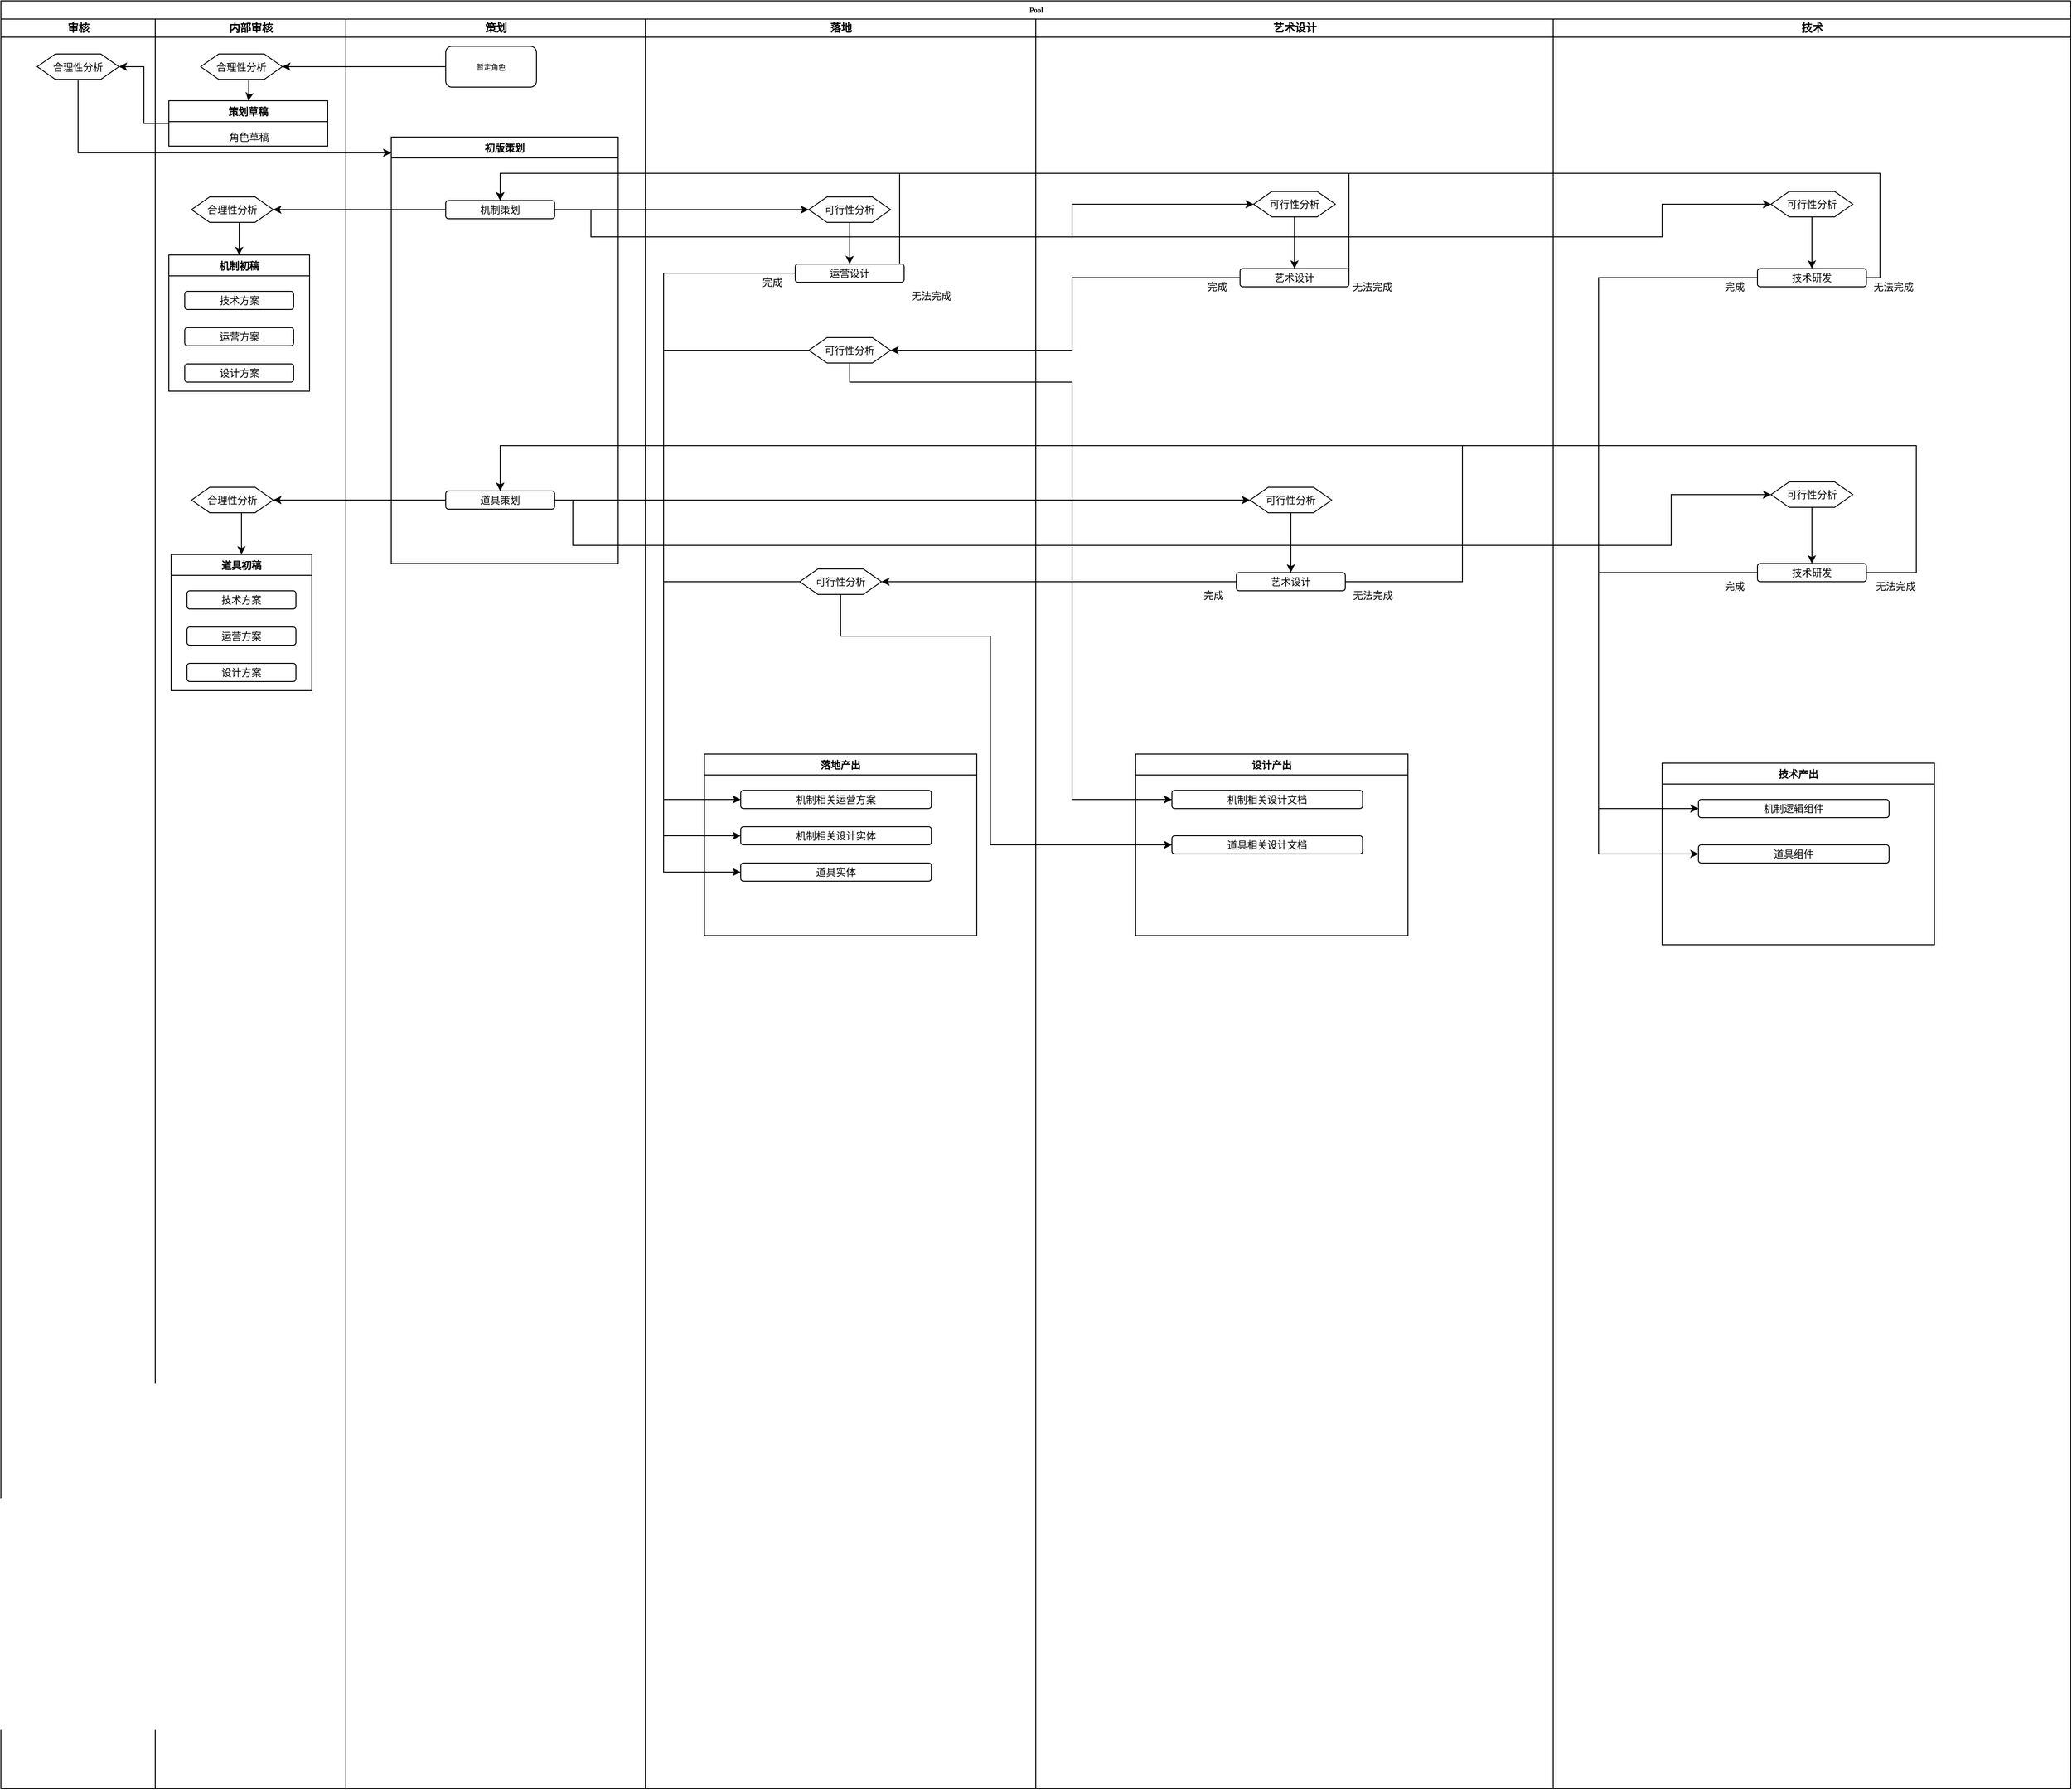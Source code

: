 <mxfile version="15.7.3" type="github">
  <diagram name="Page-1" id="74e2e168-ea6b-b213-b513-2b3c1d86103e">
    <mxGraphModel dx="1221" dy="706" grid="1" gridSize="10" guides="1" tooltips="1" connect="1" arrows="1" fold="1" page="1" pageScale="1" pageWidth="1100" pageHeight="850" background="none" math="0" shadow="0">
      <root>
        <mxCell id="0" />
        <mxCell id="1" parent="0" />
        <mxCell id="77e6c97f196da883-1" value="Pool" style="swimlane;html=1;childLayout=stackLayout;startSize=20;rounded=0;shadow=0;labelBackgroundColor=none;strokeWidth=1;fontFamily=Verdana;fontSize=8;align=center;" parent="1" vertex="1">
          <mxGeometry x="70" y="40" width="2280" height="1970" as="geometry" />
        </mxCell>
        <mxCell id="77e6c97f196da883-2" value="审核" style="swimlane;html=1;startSize=20;" parent="77e6c97f196da883-1" vertex="1">
          <mxGeometry y="20" width="170" height="1950" as="geometry" />
        </mxCell>
        <mxCell id="MG7vjCwYbkdOlMrGwm35-47" value="合理性分析" style="shape=hexagon;perimeter=hexagonPerimeter2;whiteSpace=wrap;html=1;fixedSize=1;fontSize=11;" vertex="1" parent="77e6c97f196da883-2">
          <mxGeometry x="40" y="38.5" width="90" height="28" as="geometry" />
        </mxCell>
        <mxCell id="77e6c97f196da883-3" value="内部审核" style="swimlane;html=1;startSize=20;" parent="77e6c97f196da883-1" vertex="1">
          <mxGeometry x="170" y="20" width="210" height="1950" as="geometry" />
        </mxCell>
        <mxCell id="MG7vjCwYbkdOlMrGwm35-44" value="合理性分析" style="shape=hexagon;perimeter=hexagonPerimeter2;whiteSpace=wrap;html=1;fixedSize=1;fontSize=11;" vertex="1" parent="77e6c97f196da883-3">
          <mxGeometry x="40" y="196" width="90" height="28" as="geometry" />
        </mxCell>
        <mxCell id="MG7vjCwYbkdOlMrGwm35-71" style="edgeStyle=orthogonalEdgeStyle;rounded=0;orthogonalLoop=1;jettySize=auto;html=1;entryX=0.5;entryY=0;entryDx=0;entryDy=0;fontSize=11;" edge="1" parent="77e6c97f196da883-3" source="MG7vjCwYbkdOlMrGwm35-45" target="MG7vjCwYbkdOlMrGwm35-69">
          <mxGeometry relative="1" as="geometry">
            <Array as="points">
              <mxPoint x="103" y="87" />
              <mxPoint x="103" y="87" />
            </Array>
          </mxGeometry>
        </mxCell>
        <mxCell id="MG7vjCwYbkdOlMrGwm35-45" value="合理性分析" style="shape=hexagon;perimeter=hexagonPerimeter2;whiteSpace=wrap;html=1;fixedSize=1;fontSize=11;" vertex="1" parent="77e6c97f196da883-3">
          <mxGeometry x="50" y="38.5" width="90" height="28" as="geometry" />
        </mxCell>
        <mxCell id="MG7vjCwYbkdOlMrGwm35-62" value="合理性分析" style="shape=hexagon;perimeter=hexagonPerimeter2;whiteSpace=wrap;html=1;fixedSize=1;fontSize=11;" vertex="1" parent="77e6c97f196da883-3">
          <mxGeometry x="40" y="516" width="90" height="28" as="geometry" />
        </mxCell>
        <mxCell id="MG7vjCwYbkdOlMrGwm35-67" value="机制初稿" style="swimlane;fontSize=11;" vertex="1" parent="77e6c97f196da883-3">
          <mxGeometry x="15" y="260" width="155" height="150" as="geometry" />
        </mxCell>
        <mxCell id="MG7vjCwYbkdOlMrGwm35-74" value="技术方案" style="rounded=1;whiteSpace=wrap;html=1;fontSize=11;" vertex="1" parent="MG7vjCwYbkdOlMrGwm35-67">
          <mxGeometry x="17.5" y="40" width="120" height="20" as="geometry" />
        </mxCell>
        <mxCell id="MG7vjCwYbkdOlMrGwm35-75" value="运营方案" style="rounded=1;whiteSpace=wrap;html=1;fontSize=11;" vertex="1" parent="MG7vjCwYbkdOlMrGwm35-67">
          <mxGeometry x="17.5" y="80" width="120" height="20" as="geometry" />
        </mxCell>
        <mxCell id="MG7vjCwYbkdOlMrGwm35-76" value="设计方案" style="rounded=1;whiteSpace=wrap;html=1;fontSize=11;" vertex="1" parent="MG7vjCwYbkdOlMrGwm35-67">
          <mxGeometry x="17.5" y="120" width="120" height="20" as="geometry" />
        </mxCell>
        <mxCell id="MG7vjCwYbkdOlMrGwm35-69" value="策划草稿" style="swimlane;fontSize=11;startSize=23;" vertex="1" parent="77e6c97f196da883-3">
          <mxGeometry x="15" y="90" width="175" height="50" as="geometry" />
        </mxCell>
        <mxCell id="MG7vjCwYbkdOlMrGwm35-70" value="角色草稿" style="text;html=1;align=center;verticalAlign=middle;resizable=0;points=[];autosize=1;strokeColor=none;fillColor=none;fontSize=11;" vertex="1" parent="MG7vjCwYbkdOlMrGwm35-69">
          <mxGeometry x="57.5" y="30" width="60" height="20" as="geometry" />
        </mxCell>
        <mxCell id="MG7vjCwYbkdOlMrGwm35-66" style="edgeStyle=orthogonalEdgeStyle;rounded=0;orthogonalLoop=1;jettySize=auto;html=1;fontSize=11;entryX=0.5;entryY=0;entryDx=0;entryDy=0;" edge="1" parent="77e6c97f196da883-3" source="MG7vjCwYbkdOlMrGwm35-44" target="MG7vjCwYbkdOlMrGwm35-67">
          <mxGeometry relative="1" as="geometry">
            <mxPoint x="85" y="250" as="targetPoint" />
            <Array as="points">
              <mxPoint x="93" y="244" />
            </Array>
          </mxGeometry>
        </mxCell>
        <mxCell id="MG7vjCwYbkdOlMrGwm35-78" value="道具初稿" style="swimlane;fontSize=11;" vertex="1" parent="77e6c97f196da883-3">
          <mxGeometry x="17.5" y="590" width="155" height="150" as="geometry" />
        </mxCell>
        <mxCell id="MG7vjCwYbkdOlMrGwm35-79" value="技术方案" style="rounded=1;whiteSpace=wrap;html=1;fontSize=11;" vertex="1" parent="MG7vjCwYbkdOlMrGwm35-78">
          <mxGeometry x="17.5" y="40" width="120" height="20" as="geometry" />
        </mxCell>
        <mxCell id="MG7vjCwYbkdOlMrGwm35-80" value="运营方案" style="rounded=1;whiteSpace=wrap;html=1;fontSize=11;" vertex="1" parent="MG7vjCwYbkdOlMrGwm35-78">
          <mxGeometry x="17.5" y="80" width="120" height="20" as="geometry" />
        </mxCell>
        <mxCell id="MG7vjCwYbkdOlMrGwm35-81" value="设计方案" style="rounded=1;whiteSpace=wrap;html=1;fontSize=11;" vertex="1" parent="MG7vjCwYbkdOlMrGwm35-78">
          <mxGeometry x="17.5" y="120" width="120" height="20" as="geometry" />
        </mxCell>
        <mxCell id="MG7vjCwYbkdOlMrGwm35-77" style="edgeStyle=orthogonalEdgeStyle;rounded=0;orthogonalLoop=1;jettySize=auto;html=1;fontSize=11;entryX=0.5;entryY=0;entryDx=0;entryDy=0;" edge="1" parent="77e6c97f196da883-3" source="MG7vjCwYbkdOlMrGwm35-62" target="MG7vjCwYbkdOlMrGwm35-78">
          <mxGeometry relative="1" as="geometry">
            <mxPoint x="85" y="590" as="targetPoint" />
            <Array as="points">
              <mxPoint x="95" y="560" />
              <mxPoint x="95" y="560" />
            </Array>
          </mxGeometry>
        </mxCell>
        <mxCell id="77e6c97f196da883-4" value="策划" style="swimlane;html=1;startSize=20;" parent="77e6c97f196da883-1" vertex="1">
          <mxGeometry x="380" y="20" width="330" height="1950" as="geometry" />
        </mxCell>
        <mxCell id="77e6c97f196da883-8" value="暂定角色" style="rounded=1;whiteSpace=wrap;html=1;shadow=0;labelBackgroundColor=none;strokeWidth=1;fontFamily=Verdana;fontSize=8;align=center;" parent="77e6c97f196da883-4" vertex="1">
          <mxGeometry x="110" y="30" width="100" height="45" as="geometry" />
        </mxCell>
        <mxCell id="6iCR6SdlAm49ne0eKqpE-15" value="初版策划" style="swimlane;fontSize=11;" parent="77e6c97f196da883-4" vertex="1">
          <mxGeometry x="50" y="130" width="250" height="470" as="geometry" />
        </mxCell>
        <mxCell id="6iCR6SdlAm49ne0eKqpE-18" value="机制策划" style="rounded=1;whiteSpace=wrap;html=1;fontSize=11;" parent="6iCR6SdlAm49ne0eKqpE-15" vertex="1">
          <mxGeometry x="60" y="70" width="120" height="20" as="geometry" />
        </mxCell>
        <mxCell id="6iCR6SdlAm49ne0eKqpE-19" value="道具策划" style="rounded=1;whiteSpace=wrap;html=1;fontSize=11;" parent="6iCR6SdlAm49ne0eKqpE-15" vertex="1">
          <mxGeometry x="60" y="390" width="120" height="20" as="geometry" />
        </mxCell>
        <mxCell id="6iCR6SdlAm49ne0eKqpE-16" style="edgeStyle=orthogonalEdgeStyle;rounded=0;orthogonalLoop=1;jettySize=auto;html=1;fontSize=11;entryX=0;entryY=0.037;entryDx=0;entryDy=0;entryPerimeter=0;exitX=0.5;exitY=1;exitDx=0;exitDy=0;" parent="77e6c97f196da883-1" source="MG7vjCwYbkdOlMrGwm35-47" target="6iCR6SdlAm49ne0eKqpE-15" edge="1">
          <mxGeometry relative="1" as="geometry">
            <mxPoint x="80" y="190" as="targetPoint" />
            <Array as="points">
              <mxPoint x="85" y="167" />
            </Array>
            <mxPoint x="80.059" y="142.46" as="sourcePoint" />
          </mxGeometry>
        </mxCell>
        <mxCell id="6iCR6SdlAm49ne0eKqpE-26" style="edgeStyle=orthogonalEdgeStyle;rounded=0;orthogonalLoop=1;jettySize=auto;html=1;entryX=1;entryY=0.5;entryDx=0;entryDy=0;fontSize=11;" parent="77e6c97f196da883-1" source="6iCR6SdlAm49ne0eKqpE-18" target="MG7vjCwYbkdOlMrGwm35-44" edge="1">
          <mxGeometry relative="1" as="geometry">
            <mxPoint x="277.28" y="231.54" as="targetPoint" />
          </mxGeometry>
        </mxCell>
        <mxCell id="MG7vjCwYbkdOlMrGwm35-19" style="edgeStyle=orthogonalEdgeStyle;rounded=0;orthogonalLoop=1;jettySize=auto;html=1;entryX=0;entryY=0.5;entryDx=0;entryDy=0;fontSize=11;" edge="1" parent="77e6c97f196da883-1" source="6iCR6SdlAm49ne0eKqpE-18" target="MG7vjCwYbkdOlMrGwm35-18">
          <mxGeometry relative="1" as="geometry" />
        </mxCell>
        <mxCell id="MG7vjCwYbkdOlMrGwm35-21" style="edgeStyle=orthogonalEdgeStyle;rounded=0;orthogonalLoop=1;jettySize=auto;html=1;fontSize=11;entryX=0.5;entryY=0;entryDx=0;entryDy=0;exitX=1;exitY=0.5;exitDx=0;exitDy=0;" edge="1" parent="77e6c97f196da883-1" source="6iCR6SdlAm49ne0eKqpE-63" target="6iCR6SdlAm49ne0eKqpE-18">
          <mxGeometry relative="1" as="geometry">
            <mxPoint x="990" y="160" as="targetPoint" />
            <Array as="points">
              <mxPoint x="990" y="300" />
              <mxPoint x="990" y="190" />
              <mxPoint x="550" y="190" />
            </Array>
          </mxGeometry>
        </mxCell>
        <mxCell id="MG7vjCwYbkdOlMrGwm35-23" style="edgeStyle=orthogonalEdgeStyle;rounded=0;orthogonalLoop=1;jettySize=auto;html=1;fontSize=11;entryX=0;entryY=0.5;entryDx=0;entryDy=0;" edge="1" parent="77e6c97f196da883-1" source="6iCR6SdlAm49ne0eKqpE-18" target="MG7vjCwYbkdOlMrGwm35-22">
          <mxGeometry relative="1" as="geometry">
            <mxPoint x="1270" y="180" as="targetPoint" />
            <Array as="points">
              <mxPoint x="650" y="230" />
              <mxPoint x="650" y="260" />
              <mxPoint x="1180" y="260" />
              <mxPoint x="1180" y="224" />
            </Array>
          </mxGeometry>
        </mxCell>
        <mxCell id="MG7vjCwYbkdOlMrGwm35-27" style="edgeStyle=orthogonalEdgeStyle;rounded=0;orthogonalLoop=1;jettySize=auto;html=1;fontSize=11;entryX=1;entryY=0.5;entryDx=0;entryDy=0;" edge="1" parent="77e6c97f196da883-1" source="6iCR6SdlAm49ne0eKqpE-73" target="MG7vjCwYbkdOlMrGwm35-28">
          <mxGeometry relative="1" as="geometry">
            <mxPoint x="1040" y="390" as="targetPoint" />
            <Array as="points">
              <mxPoint x="1180" y="305" />
              <mxPoint x="1180" y="385" />
            </Array>
          </mxGeometry>
        </mxCell>
        <mxCell id="MG7vjCwYbkdOlMrGwm35-31" style="edgeStyle=orthogonalEdgeStyle;rounded=0;orthogonalLoop=1;jettySize=auto;html=1;fontSize=11;exitX=1;exitY=0.5;exitDx=0;exitDy=0;entryX=0.5;entryY=0;entryDx=0;entryDy=0;" edge="1" parent="77e6c97f196da883-1" source="6iCR6SdlAm49ne0eKqpE-73" target="6iCR6SdlAm49ne0eKqpE-18">
          <mxGeometry relative="1" as="geometry">
            <mxPoint x="1090" y="190" as="targetPoint" />
            <Array as="points">
              <mxPoint x="1485" y="305" />
              <mxPoint x="1485" y="190" />
              <mxPoint x="510" y="190" />
            </Array>
          </mxGeometry>
        </mxCell>
        <mxCell id="77e6c97f196da883-6" value="落地" style="swimlane;html=1;startSize=20;" parent="77e6c97f196da883-1" vertex="1">
          <mxGeometry x="710" y="20" width="430" height="1950" as="geometry" />
        </mxCell>
        <mxCell id="6iCR6SdlAm49ne0eKqpE-63" value="运营设计" style="rounded=1;whiteSpace=wrap;html=1;fontSize=11;" parent="77e6c97f196da883-6" vertex="1">
          <mxGeometry x="165" y="270" width="120" height="20" as="geometry" />
        </mxCell>
        <mxCell id="6iCR6SdlAm49ne0eKqpE-65" value="&lt;font style=&quot;font-size: 11px&quot;&gt;无法完成&lt;/font&gt;" style="text;html=1;strokeColor=none;fillColor=none;align=center;verticalAlign=middle;whiteSpace=wrap;rounded=0;fontSize=8;" parent="77e6c97f196da883-6" vertex="1">
          <mxGeometry x="270" y="290" width="90" height="30" as="geometry" />
        </mxCell>
        <mxCell id="6iCR6SdlAm49ne0eKqpE-66" value="&lt;font style=&quot;font-size: 11px&quot;&gt;完成&lt;/font&gt;" style="text;html=1;strokeColor=none;fillColor=none;align=center;verticalAlign=middle;whiteSpace=wrap;rounded=0;fontSize=8;" parent="77e6c97f196da883-6" vertex="1">
          <mxGeometry x="115" y="275" width="50" height="30" as="geometry" />
        </mxCell>
        <mxCell id="6iCR6SdlAm49ne0eKqpE-67" value="落地产出" style="swimlane;fontSize=11;" parent="77e6c97f196da883-6" vertex="1">
          <mxGeometry x="65" y="810" width="300" height="200" as="geometry" />
        </mxCell>
        <mxCell id="6iCR6SdlAm49ne0eKqpE-68" value="机制相关运营方案" style="rounded=1;whiteSpace=wrap;html=1;fontSize=11;" parent="6iCR6SdlAm49ne0eKqpE-67" vertex="1">
          <mxGeometry x="40" y="40" width="210" height="20" as="geometry" />
        </mxCell>
        <mxCell id="MG7vjCwYbkdOlMrGwm35-30" value="机制相关设计实体" style="rounded=1;whiteSpace=wrap;html=1;fontSize=11;" vertex="1" parent="6iCR6SdlAm49ne0eKqpE-67">
          <mxGeometry x="40" y="80" width="210" height="20" as="geometry" />
        </mxCell>
        <mxCell id="MG7vjCwYbkdOlMrGwm35-110" value="道具实体" style="rounded=1;whiteSpace=wrap;html=1;fontSize=11;" vertex="1" parent="6iCR6SdlAm49ne0eKqpE-67">
          <mxGeometry x="40" y="120" width="210" height="20" as="geometry" />
        </mxCell>
        <mxCell id="6iCR6SdlAm49ne0eKqpE-69" style="edgeStyle=orthogonalEdgeStyle;rounded=0;orthogonalLoop=1;jettySize=auto;html=1;fontSize=11;entryX=0;entryY=0.5;entryDx=0;entryDy=0;" parent="77e6c97f196da883-6" source="6iCR6SdlAm49ne0eKqpE-63" target="6iCR6SdlAm49ne0eKqpE-68" edge="1">
          <mxGeometry relative="1" as="geometry">
            <mxPoint x="40" y="400" as="targetPoint" />
            <Array as="points">
              <mxPoint x="20" y="280" />
              <mxPoint x="20" y="860" />
            </Array>
          </mxGeometry>
        </mxCell>
        <mxCell id="MG7vjCwYbkdOlMrGwm35-20" style="edgeStyle=orthogonalEdgeStyle;rounded=0;orthogonalLoop=1;jettySize=auto;html=1;entryX=0.5;entryY=0;entryDx=0;entryDy=0;fontSize=11;" edge="1" parent="77e6c97f196da883-6" source="MG7vjCwYbkdOlMrGwm35-18" target="6iCR6SdlAm49ne0eKqpE-63">
          <mxGeometry relative="1" as="geometry" />
        </mxCell>
        <mxCell id="MG7vjCwYbkdOlMrGwm35-18" value="可行性分析" style="shape=hexagon;perimeter=hexagonPerimeter2;whiteSpace=wrap;html=1;fixedSize=1;fontSize=11;" vertex="1" parent="77e6c97f196da883-6">
          <mxGeometry x="180" y="196" width="90" height="28" as="geometry" />
        </mxCell>
        <mxCell id="MG7vjCwYbkdOlMrGwm35-28" value="可行性分析" style="shape=hexagon;perimeter=hexagonPerimeter2;whiteSpace=wrap;html=1;fixedSize=1;fontSize=11;" vertex="1" parent="77e6c97f196da883-6">
          <mxGeometry x="180" y="351" width="90" height="28" as="geometry" />
        </mxCell>
        <mxCell id="MG7vjCwYbkdOlMrGwm35-29" style="edgeStyle=orthogonalEdgeStyle;rounded=0;orthogonalLoop=1;jettySize=auto;html=1;fontSize=11;entryX=0;entryY=0.5;entryDx=0;entryDy=0;" edge="1" parent="77e6c97f196da883-6" source="MG7vjCwYbkdOlMrGwm35-28" target="MG7vjCwYbkdOlMrGwm35-30">
          <mxGeometry relative="1" as="geometry">
            <mxPoint x="20" y="560" as="targetPoint" />
            <Array as="points">
              <mxPoint x="20" y="365" />
              <mxPoint x="20" y="900" />
            </Array>
          </mxGeometry>
        </mxCell>
        <mxCell id="MG7vjCwYbkdOlMrGwm35-107" value="可行性分析" style="shape=hexagon;perimeter=hexagonPerimeter2;whiteSpace=wrap;html=1;fixedSize=1;fontSize=11;" vertex="1" parent="77e6c97f196da883-6">
          <mxGeometry x="170" y="606" width="90" height="28" as="geometry" />
        </mxCell>
        <mxCell id="MG7vjCwYbkdOlMrGwm35-109" style="edgeStyle=orthogonalEdgeStyle;rounded=0;orthogonalLoop=1;jettySize=auto;html=1;fontSize=11;entryX=0;entryY=0.5;entryDx=0;entryDy=0;" edge="1" parent="77e6c97f196da883-6" source="MG7vjCwYbkdOlMrGwm35-107" target="MG7vjCwYbkdOlMrGwm35-110">
          <mxGeometry relative="1" as="geometry">
            <mxPoint x="20" y="940" as="targetPoint" />
            <Array as="points">
              <mxPoint x="20" y="620" />
              <mxPoint x="20" y="940" />
            </Array>
          </mxGeometry>
        </mxCell>
        <mxCell id="77e6c97f196da883-7" value="艺术设计" style="swimlane;html=1;startSize=20;" parent="77e6c97f196da883-1" vertex="1">
          <mxGeometry x="1140" y="20" width="570" height="1950" as="geometry" />
        </mxCell>
        <mxCell id="6iCR6SdlAm49ne0eKqpE-73" value="艺术设计" style="rounded=1;whiteSpace=wrap;html=1;fontSize=11;" parent="77e6c97f196da883-7" vertex="1">
          <mxGeometry x="225" y="275" width="120" height="20" as="geometry" />
        </mxCell>
        <mxCell id="6iCR6SdlAm49ne0eKqpE-75" value="&lt;font style=&quot;font-size: 11px&quot;&gt;无法完成&lt;/font&gt;" style="text;html=1;strokeColor=none;fillColor=none;align=center;verticalAlign=middle;whiteSpace=wrap;rounded=0;fontSize=8;" parent="77e6c97f196da883-7" vertex="1">
          <mxGeometry x="326" y="280" width="90" height="30" as="geometry" />
        </mxCell>
        <mxCell id="6iCR6SdlAm49ne0eKqpE-76" value="&lt;font style=&quot;font-size: 11px&quot;&gt;完成&lt;/font&gt;" style="text;html=1;strokeColor=none;fillColor=none;align=center;verticalAlign=middle;whiteSpace=wrap;rounded=0;fontSize=8;" parent="77e6c97f196da883-7" vertex="1">
          <mxGeometry x="175" y="280" width="50" height="30" as="geometry" />
        </mxCell>
        <mxCell id="6iCR6SdlAm49ne0eKqpE-79" value="设计产出" style="swimlane;fontSize=11;startSize=23;" parent="77e6c97f196da883-7" vertex="1">
          <mxGeometry x="110" y="810" width="300" height="200" as="geometry" />
        </mxCell>
        <mxCell id="6iCR6SdlAm49ne0eKqpE-80" value="机制相关设计文档" style="rounded=1;whiteSpace=wrap;html=1;fontSize=11;" parent="6iCR6SdlAm49ne0eKqpE-79" vertex="1">
          <mxGeometry x="40" y="40" width="210" height="20" as="geometry" />
        </mxCell>
        <mxCell id="MG7vjCwYbkdOlMrGwm35-101" value="道具相关设计文档" style="rounded=1;whiteSpace=wrap;html=1;fontSize=11;" vertex="1" parent="6iCR6SdlAm49ne0eKqpE-79">
          <mxGeometry x="40" y="90" width="210" height="20" as="geometry" />
        </mxCell>
        <mxCell id="MG7vjCwYbkdOlMrGwm35-26" style="edgeStyle=orthogonalEdgeStyle;rounded=0;orthogonalLoop=1;jettySize=auto;html=1;entryX=0.5;entryY=0;entryDx=0;entryDy=0;fontSize=11;" edge="1" parent="77e6c97f196da883-7" source="MG7vjCwYbkdOlMrGwm35-22" target="6iCR6SdlAm49ne0eKqpE-73">
          <mxGeometry relative="1" as="geometry" />
        </mxCell>
        <mxCell id="MG7vjCwYbkdOlMrGwm35-22" value="可行性分析" style="shape=hexagon;perimeter=hexagonPerimeter2;whiteSpace=wrap;html=1;fixedSize=1;fontSize=11;" vertex="1" parent="77e6c97f196da883-7">
          <mxGeometry x="240" y="190" width="90" height="28" as="geometry" />
        </mxCell>
        <mxCell id="MG7vjCwYbkdOlMrGwm35-53" value="可行性分析" style="shape=hexagon;perimeter=hexagonPerimeter2;whiteSpace=wrap;html=1;fixedSize=1;fontSize=11;" vertex="1" parent="77e6c97f196da883-7">
          <mxGeometry x="236" y="516" width="90" height="28" as="geometry" />
        </mxCell>
        <mxCell id="MG7vjCwYbkdOlMrGwm35-99" value="艺术设计" style="rounded=1;whiteSpace=wrap;html=1;fontSize=11;" vertex="1" parent="77e6c97f196da883-7">
          <mxGeometry x="221" y="610" width="120" height="20" as="geometry" />
        </mxCell>
        <mxCell id="MG7vjCwYbkdOlMrGwm35-98" style="edgeStyle=orthogonalEdgeStyle;rounded=0;orthogonalLoop=1;jettySize=auto;html=1;fontSize=11;entryX=0.5;entryY=0;entryDx=0;entryDy=0;" edge="1" parent="77e6c97f196da883-7" source="MG7vjCwYbkdOlMrGwm35-53" target="MG7vjCwYbkdOlMrGwm35-99">
          <mxGeometry relative="1" as="geometry">
            <mxPoint x="281" y="600" as="targetPoint" />
          </mxGeometry>
        </mxCell>
        <mxCell id="MG7vjCwYbkdOlMrGwm35-103" value="&lt;font style=&quot;font-size: 11px&quot;&gt;完成&lt;/font&gt;" style="text;html=1;strokeColor=none;fillColor=none;align=center;verticalAlign=middle;whiteSpace=wrap;rounded=0;fontSize=8;" vertex="1" parent="77e6c97f196da883-7">
          <mxGeometry x="171" y="620" width="50" height="30" as="geometry" />
        </mxCell>
        <mxCell id="MG7vjCwYbkdOlMrGwm35-104" value="&lt;font style=&quot;font-size: 11px&quot;&gt;无法完成&lt;/font&gt;" style="text;html=1;strokeColor=none;fillColor=none;align=center;verticalAlign=middle;whiteSpace=wrap;rounded=0;fontSize=8;" vertex="1" parent="77e6c97f196da883-7">
          <mxGeometry x="338.5" y="620" width="65" height="30" as="geometry" />
        </mxCell>
        <mxCell id="MG7vjCwYbkdOlMrGwm35-32" value="技术" style="swimlane;html=1;startSize=20;" vertex="1" parent="77e6c97f196da883-1">
          <mxGeometry x="1710" y="20" width="570" height="1950" as="geometry" />
        </mxCell>
        <mxCell id="MG7vjCwYbkdOlMrGwm35-42" style="edgeStyle=orthogonalEdgeStyle;rounded=0;orthogonalLoop=1;jettySize=auto;html=1;entryX=0;entryY=0.5;entryDx=0;entryDy=0;fontSize=11;" edge="1" parent="MG7vjCwYbkdOlMrGwm35-32" source="MG7vjCwYbkdOlMrGwm35-33" target="MG7vjCwYbkdOlMrGwm35-37">
          <mxGeometry relative="1" as="geometry">
            <Array as="points">
              <mxPoint x="50" y="285" />
              <mxPoint x="50" y="870" />
            </Array>
          </mxGeometry>
        </mxCell>
        <mxCell id="MG7vjCwYbkdOlMrGwm35-33" value="技术研发" style="rounded=1;whiteSpace=wrap;html=1;fontSize=11;" vertex="1" parent="MG7vjCwYbkdOlMrGwm35-32">
          <mxGeometry x="225" y="275" width="120" height="20" as="geometry" />
        </mxCell>
        <mxCell id="MG7vjCwYbkdOlMrGwm35-34" value="&lt;font style=&quot;font-size: 11px&quot;&gt;无法完成&lt;/font&gt;" style="text;html=1;strokeColor=none;fillColor=none;align=center;verticalAlign=middle;whiteSpace=wrap;rounded=0;fontSize=8;" vertex="1" parent="MG7vjCwYbkdOlMrGwm35-32">
          <mxGeometry x="330" y="280" width="90" height="30" as="geometry" />
        </mxCell>
        <mxCell id="MG7vjCwYbkdOlMrGwm35-35" value="&lt;font style=&quot;font-size: 11px&quot;&gt;完成&lt;/font&gt;" style="text;html=1;strokeColor=none;fillColor=none;align=center;verticalAlign=middle;whiteSpace=wrap;rounded=0;fontSize=8;" vertex="1" parent="MG7vjCwYbkdOlMrGwm35-32">
          <mxGeometry x="175" y="280" width="50" height="30" as="geometry" />
        </mxCell>
        <mxCell id="MG7vjCwYbkdOlMrGwm35-36" value="技术产出" style="swimlane;fontSize=11;startSize=23;" vertex="1" parent="MG7vjCwYbkdOlMrGwm35-32">
          <mxGeometry x="120" y="820" width="300" height="200" as="geometry" />
        </mxCell>
        <mxCell id="MG7vjCwYbkdOlMrGwm35-37" value="机制逻辑组件" style="rounded=1;whiteSpace=wrap;html=1;fontSize=11;" vertex="1" parent="MG7vjCwYbkdOlMrGwm35-36">
          <mxGeometry x="40" y="40" width="210" height="20" as="geometry" />
        </mxCell>
        <mxCell id="MG7vjCwYbkdOlMrGwm35-64" value="道具组件" style="rounded=1;whiteSpace=wrap;html=1;fontSize=11;" vertex="1" parent="MG7vjCwYbkdOlMrGwm35-36">
          <mxGeometry x="40" y="90" width="210" height="20" as="geometry" />
        </mxCell>
        <mxCell id="MG7vjCwYbkdOlMrGwm35-38" style="edgeStyle=orthogonalEdgeStyle;rounded=0;orthogonalLoop=1;jettySize=auto;html=1;entryX=0.5;entryY=0;entryDx=0;entryDy=0;fontSize=11;" edge="1" parent="MG7vjCwYbkdOlMrGwm35-32" source="MG7vjCwYbkdOlMrGwm35-39" target="MG7vjCwYbkdOlMrGwm35-33">
          <mxGeometry relative="1" as="geometry" />
        </mxCell>
        <mxCell id="MG7vjCwYbkdOlMrGwm35-39" value="可行性分析" style="shape=hexagon;perimeter=hexagonPerimeter2;whiteSpace=wrap;html=1;fixedSize=1;fontSize=11;" vertex="1" parent="MG7vjCwYbkdOlMrGwm35-32">
          <mxGeometry x="240" y="190" width="90" height="28" as="geometry" />
        </mxCell>
        <mxCell id="MG7vjCwYbkdOlMrGwm35-55" value="可行性分析" style="shape=hexagon;perimeter=hexagonPerimeter2;whiteSpace=wrap;html=1;fixedSize=1;fontSize=11;" vertex="1" parent="MG7vjCwYbkdOlMrGwm35-32">
          <mxGeometry x="240" y="510" width="90" height="28" as="geometry" />
        </mxCell>
        <mxCell id="MG7vjCwYbkdOlMrGwm35-58" value="技术研发" style="rounded=1;whiteSpace=wrap;html=1;fontSize=11;" vertex="1" parent="MG7vjCwYbkdOlMrGwm35-32">
          <mxGeometry x="225" y="600" width="120" height="20" as="geometry" />
        </mxCell>
        <mxCell id="MG7vjCwYbkdOlMrGwm35-57" style="edgeStyle=orthogonalEdgeStyle;rounded=0;orthogonalLoop=1;jettySize=auto;html=1;fontSize=11;entryX=0.5;entryY=0;entryDx=0;entryDy=0;" edge="1" parent="MG7vjCwYbkdOlMrGwm35-32" source="MG7vjCwYbkdOlMrGwm35-55" target="MG7vjCwYbkdOlMrGwm35-58">
          <mxGeometry relative="1" as="geometry">
            <mxPoint x="285" y="600" as="targetPoint" />
          </mxGeometry>
        </mxCell>
        <mxCell id="MG7vjCwYbkdOlMrGwm35-63" style="edgeStyle=orthogonalEdgeStyle;rounded=0;orthogonalLoop=1;jettySize=auto;html=1;fontSize=11;entryX=0;entryY=0.5;entryDx=0;entryDy=0;" edge="1" parent="MG7vjCwYbkdOlMrGwm35-32" source="MG7vjCwYbkdOlMrGwm35-58" target="MG7vjCwYbkdOlMrGwm35-64">
          <mxGeometry relative="1" as="geometry">
            <mxPoint x="50" y="990" as="targetPoint" />
            <Array as="points">
              <mxPoint x="50" y="610" />
              <mxPoint x="50" y="920" />
            </Array>
          </mxGeometry>
        </mxCell>
        <mxCell id="MG7vjCwYbkdOlMrGwm35-96" value="&lt;font style=&quot;font-size: 11px&quot;&gt;完成&lt;/font&gt;" style="text;html=1;strokeColor=none;fillColor=none;align=center;verticalAlign=middle;whiteSpace=wrap;rounded=0;fontSize=8;" vertex="1" parent="MG7vjCwYbkdOlMrGwm35-32">
          <mxGeometry x="175" y="610" width="50" height="30" as="geometry" />
        </mxCell>
        <mxCell id="MG7vjCwYbkdOlMrGwm35-97" value="&lt;font style=&quot;font-size: 11px&quot;&gt;无法完成&lt;/font&gt;" style="text;html=1;strokeColor=none;fillColor=none;align=center;verticalAlign=middle;whiteSpace=wrap;rounded=0;fontSize=8;" vertex="1" parent="MG7vjCwYbkdOlMrGwm35-32">
          <mxGeometry x="345" y="610" width="65" height="30" as="geometry" />
        </mxCell>
        <mxCell id="MG7vjCwYbkdOlMrGwm35-40" style="edgeStyle=orthogonalEdgeStyle;rounded=0;orthogonalLoop=1;jettySize=auto;html=1;entryX=0;entryY=0.5;entryDx=0;entryDy=0;fontSize=11;exitX=1;exitY=0.5;exitDx=0;exitDy=0;" edge="1" parent="77e6c97f196da883-1" source="6iCR6SdlAm49ne0eKqpE-18" target="MG7vjCwYbkdOlMrGwm35-39">
          <mxGeometry relative="1" as="geometry">
            <Array as="points">
              <mxPoint x="650" y="230" />
              <mxPoint x="650" y="260" />
              <mxPoint x="1830" y="260" />
              <mxPoint x="1830" y="224" />
            </Array>
          </mxGeometry>
        </mxCell>
        <mxCell id="MG7vjCwYbkdOlMrGwm35-41" style="edgeStyle=orthogonalEdgeStyle;rounded=0;orthogonalLoop=1;jettySize=auto;html=1;entryX=0;entryY=0.5;entryDx=0;entryDy=0;fontSize=11;exitX=0.5;exitY=1;exitDx=0;exitDy=0;" edge="1" parent="77e6c97f196da883-1" source="MG7vjCwYbkdOlMrGwm35-28" target="6iCR6SdlAm49ne0eKqpE-80">
          <mxGeometry relative="1" as="geometry">
            <mxPoint x="895" y="400" as="sourcePoint" />
            <Array as="points">
              <mxPoint x="935" y="420" />
              <mxPoint x="1180" y="420" />
              <mxPoint x="1180" y="880" />
            </Array>
          </mxGeometry>
        </mxCell>
        <mxCell id="MG7vjCwYbkdOlMrGwm35-43" style="edgeStyle=orthogonalEdgeStyle;rounded=0;orthogonalLoop=1;jettySize=auto;html=1;fontSize=11;entryX=0.5;entryY=0;entryDx=0;entryDy=0;exitX=1;exitY=0.5;exitDx=0;exitDy=0;" edge="1" parent="77e6c97f196da883-1" source="MG7vjCwYbkdOlMrGwm35-33" target="6iCR6SdlAm49ne0eKqpE-18">
          <mxGeometry relative="1" as="geometry">
            <mxPoint x="2070" y="150" as="targetPoint" />
            <Array as="points">
              <mxPoint x="2070" y="305" />
              <mxPoint x="2070" y="190" />
              <mxPoint x="550" y="190" />
            </Array>
          </mxGeometry>
        </mxCell>
        <mxCell id="MG7vjCwYbkdOlMrGwm35-46" style="edgeStyle=orthogonalEdgeStyle;rounded=0;orthogonalLoop=1;jettySize=auto;html=1;entryX=1;entryY=0.5;entryDx=0;entryDy=0;fontSize=11;" edge="1" parent="77e6c97f196da883-1" source="77e6c97f196da883-8" target="MG7vjCwYbkdOlMrGwm35-45">
          <mxGeometry relative="1" as="geometry" />
        </mxCell>
        <mxCell id="MG7vjCwYbkdOlMrGwm35-52" style="edgeStyle=orthogonalEdgeStyle;rounded=0;orthogonalLoop=1;jettySize=auto;html=1;fontSize=11;entryX=0;entryY=0.5;entryDx=0;entryDy=0;" edge="1" parent="77e6c97f196da883-1" source="6iCR6SdlAm49ne0eKqpE-19" target="MG7vjCwYbkdOlMrGwm35-53">
          <mxGeometry relative="1" as="geometry">
            <mxPoint x="820" y="550" as="targetPoint" />
          </mxGeometry>
        </mxCell>
        <mxCell id="MG7vjCwYbkdOlMrGwm35-56" style="edgeStyle=orthogonalEdgeStyle;rounded=0;orthogonalLoop=1;jettySize=auto;html=1;fontSize=11;entryX=0;entryY=0.5;entryDx=0;entryDy=0;exitX=1;exitY=0.5;exitDx=0;exitDy=0;" edge="1" parent="77e6c97f196da883-1" source="6iCR6SdlAm49ne0eKqpE-19" target="MG7vjCwYbkdOlMrGwm35-55">
          <mxGeometry relative="1" as="geometry">
            <mxPoint x="1580" y="570" as="targetPoint" />
            <Array as="points">
              <mxPoint x="630" y="550" />
              <mxPoint x="630" y="600" />
              <mxPoint x="1840" y="600" />
              <mxPoint x="1840" y="544" />
            </Array>
          </mxGeometry>
        </mxCell>
        <mxCell id="MG7vjCwYbkdOlMrGwm35-61" style="edgeStyle=orthogonalEdgeStyle;rounded=0;orthogonalLoop=1;jettySize=auto;html=1;fontSize=11;entryX=1;entryY=0.5;entryDx=0;entryDy=0;" edge="1" parent="77e6c97f196da883-1" source="6iCR6SdlAm49ne0eKqpE-19" target="MG7vjCwYbkdOlMrGwm35-62">
          <mxGeometry relative="1" as="geometry">
            <mxPoint x="310" y="550" as="targetPoint" />
          </mxGeometry>
        </mxCell>
        <mxCell id="MG7vjCwYbkdOlMrGwm35-65" style="edgeStyle=orthogonalEdgeStyle;rounded=0;orthogonalLoop=1;jettySize=auto;html=1;fontSize=11;entryX=0.5;entryY=0;entryDx=0;entryDy=0;exitX=1;exitY=0.5;exitDx=0;exitDy=0;" edge="1" parent="77e6c97f196da883-1" source="MG7vjCwYbkdOlMrGwm35-58" target="6iCR6SdlAm49ne0eKqpE-19">
          <mxGeometry relative="1" as="geometry">
            <mxPoint x="2040" y="420" as="targetPoint" />
            <Array as="points">
              <mxPoint x="2110" y="630" />
              <mxPoint x="2110" y="490" />
              <mxPoint x="550" y="490" />
            </Array>
          </mxGeometry>
        </mxCell>
        <mxCell id="MG7vjCwYbkdOlMrGwm35-72" style="edgeStyle=orthogonalEdgeStyle;rounded=0;orthogonalLoop=1;jettySize=auto;html=1;entryX=1;entryY=0.5;entryDx=0;entryDy=0;fontSize=11;" edge="1" parent="77e6c97f196da883-1" source="MG7vjCwYbkdOlMrGwm35-69" target="MG7vjCwYbkdOlMrGwm35-47">
          <mxGeometry relative="1" as="geometry" />
        </mxCell>
        <mxCell id="MG7vjCwYbkdOlMrGwm35-105" style="edgeStyle=orthogonalEdgeStyle;rounded=0;orthogonalLoop=1;jettySize=auto;html=1;entryX=0.5;entryY=0;entryDx=0;entryDy=0;fontSize=11;" edge="1" parent="77e6c97f196da883-1" target="6iCR6SdlAm49ne0eKqpE-19">
          <mxGeometry relative="1" as="geometry">
            <mxPoint x="1481" y="640" as="sourcePoint" />
            <Array as="points">
              <mxPoint x="1481" y="640" />
              <mxPoint x="1610" y="640" />
              <mxPoint x="1610" y="490" />
              <mxPoint x="550" y="490" />
            </Array>
          </mxGeometry>
        </mxCell>
        <mxCell id="MG7vjCwYbkdOlMrGwm35-106" style="edgeStyle=orthogonalEdgeStyle;rounded=0;orthogonalLoop=1;jettySize=auto;html=1;fontSize=11;entryX=1;entryY=0.5;entryDx=0;entryDy=0;" edge="1" parent="77e6c97f196da883-1" source="MG7vjCwYbkdOlMrGwm35-99" target="MG7vjCwYbkdOlMrGwm35-107">
          <mxGeometry relative="1" as="geometry">
            <mxPoint x="1010" y="640" as="targetPoint" />
          </mxGeometry>
        </mxCell>
        <mxCell id="MG7vjCwYbkdOlMrGwm35-108" style="edgeStyle=orthogonalEdgeStyle;rounded=0;orthogonalLoop=1;jettySize=auto;html=1;entryX=0;entryY=0.5;entryDx=0;entryDy=0;fontSize=11;exitX=0.5;exitY=1;exitDx=0;exitDy=0;" edge="1" parent="77e6c97f196da883-1" source="MG7vjCwYbkdOlMrGwm35-107" target="MG7vjCwYbkdOlMrGwm35-101">
          <mxGeometry relative="1" as="geometry">
            <Array as="points">
              <mxPoint x="925" y="700" />
              <mxPoint x="1090" y="700" />
              <mxPoint x="1090" y="930" />
            </Array>
          </mxGeometry>
        </mxCell>
      </root>
    </mxGraphModel>
  </diagram>
</mxfile>
